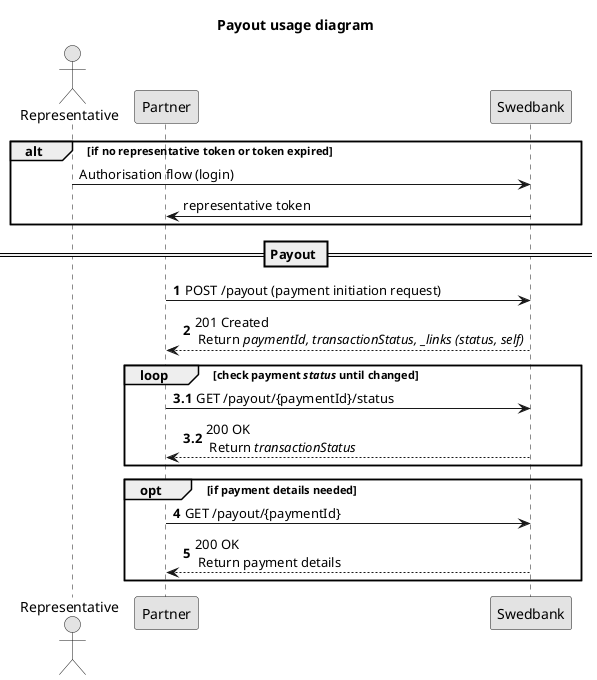 @startuml api-usage-payout

skinparam monochrome true
skinparam shadowing false

title Payout usage diagram

Actor Representative
Participant Partner
Participant Swedbank

alt if no representative token or token expired
Representative->Swedbank: Authorisation flow (login)
Partner<-Swedbank: representative token
end

== Payout ==
autonumber 1
Partner->Swedbank: POST /payout (payment initiation request)
Partner<--Swedbank: 201 Created \n Return //paymentId, transactionStatus, _links (status, self)//

loop check payment //status// until changed
    autonumber 3.1
    Partner->Swedbank: GET /payout/{paymentId}/status
    Partner<--Swedbank: 200 OK \n Return //transactionStatus//
end

opt if payment details needed
autonumber 4
Partner->Swedbank: GET /payout/{paymentId}
Partner<--Swedbank: 200 OK \n Return payment details
end

@enduml